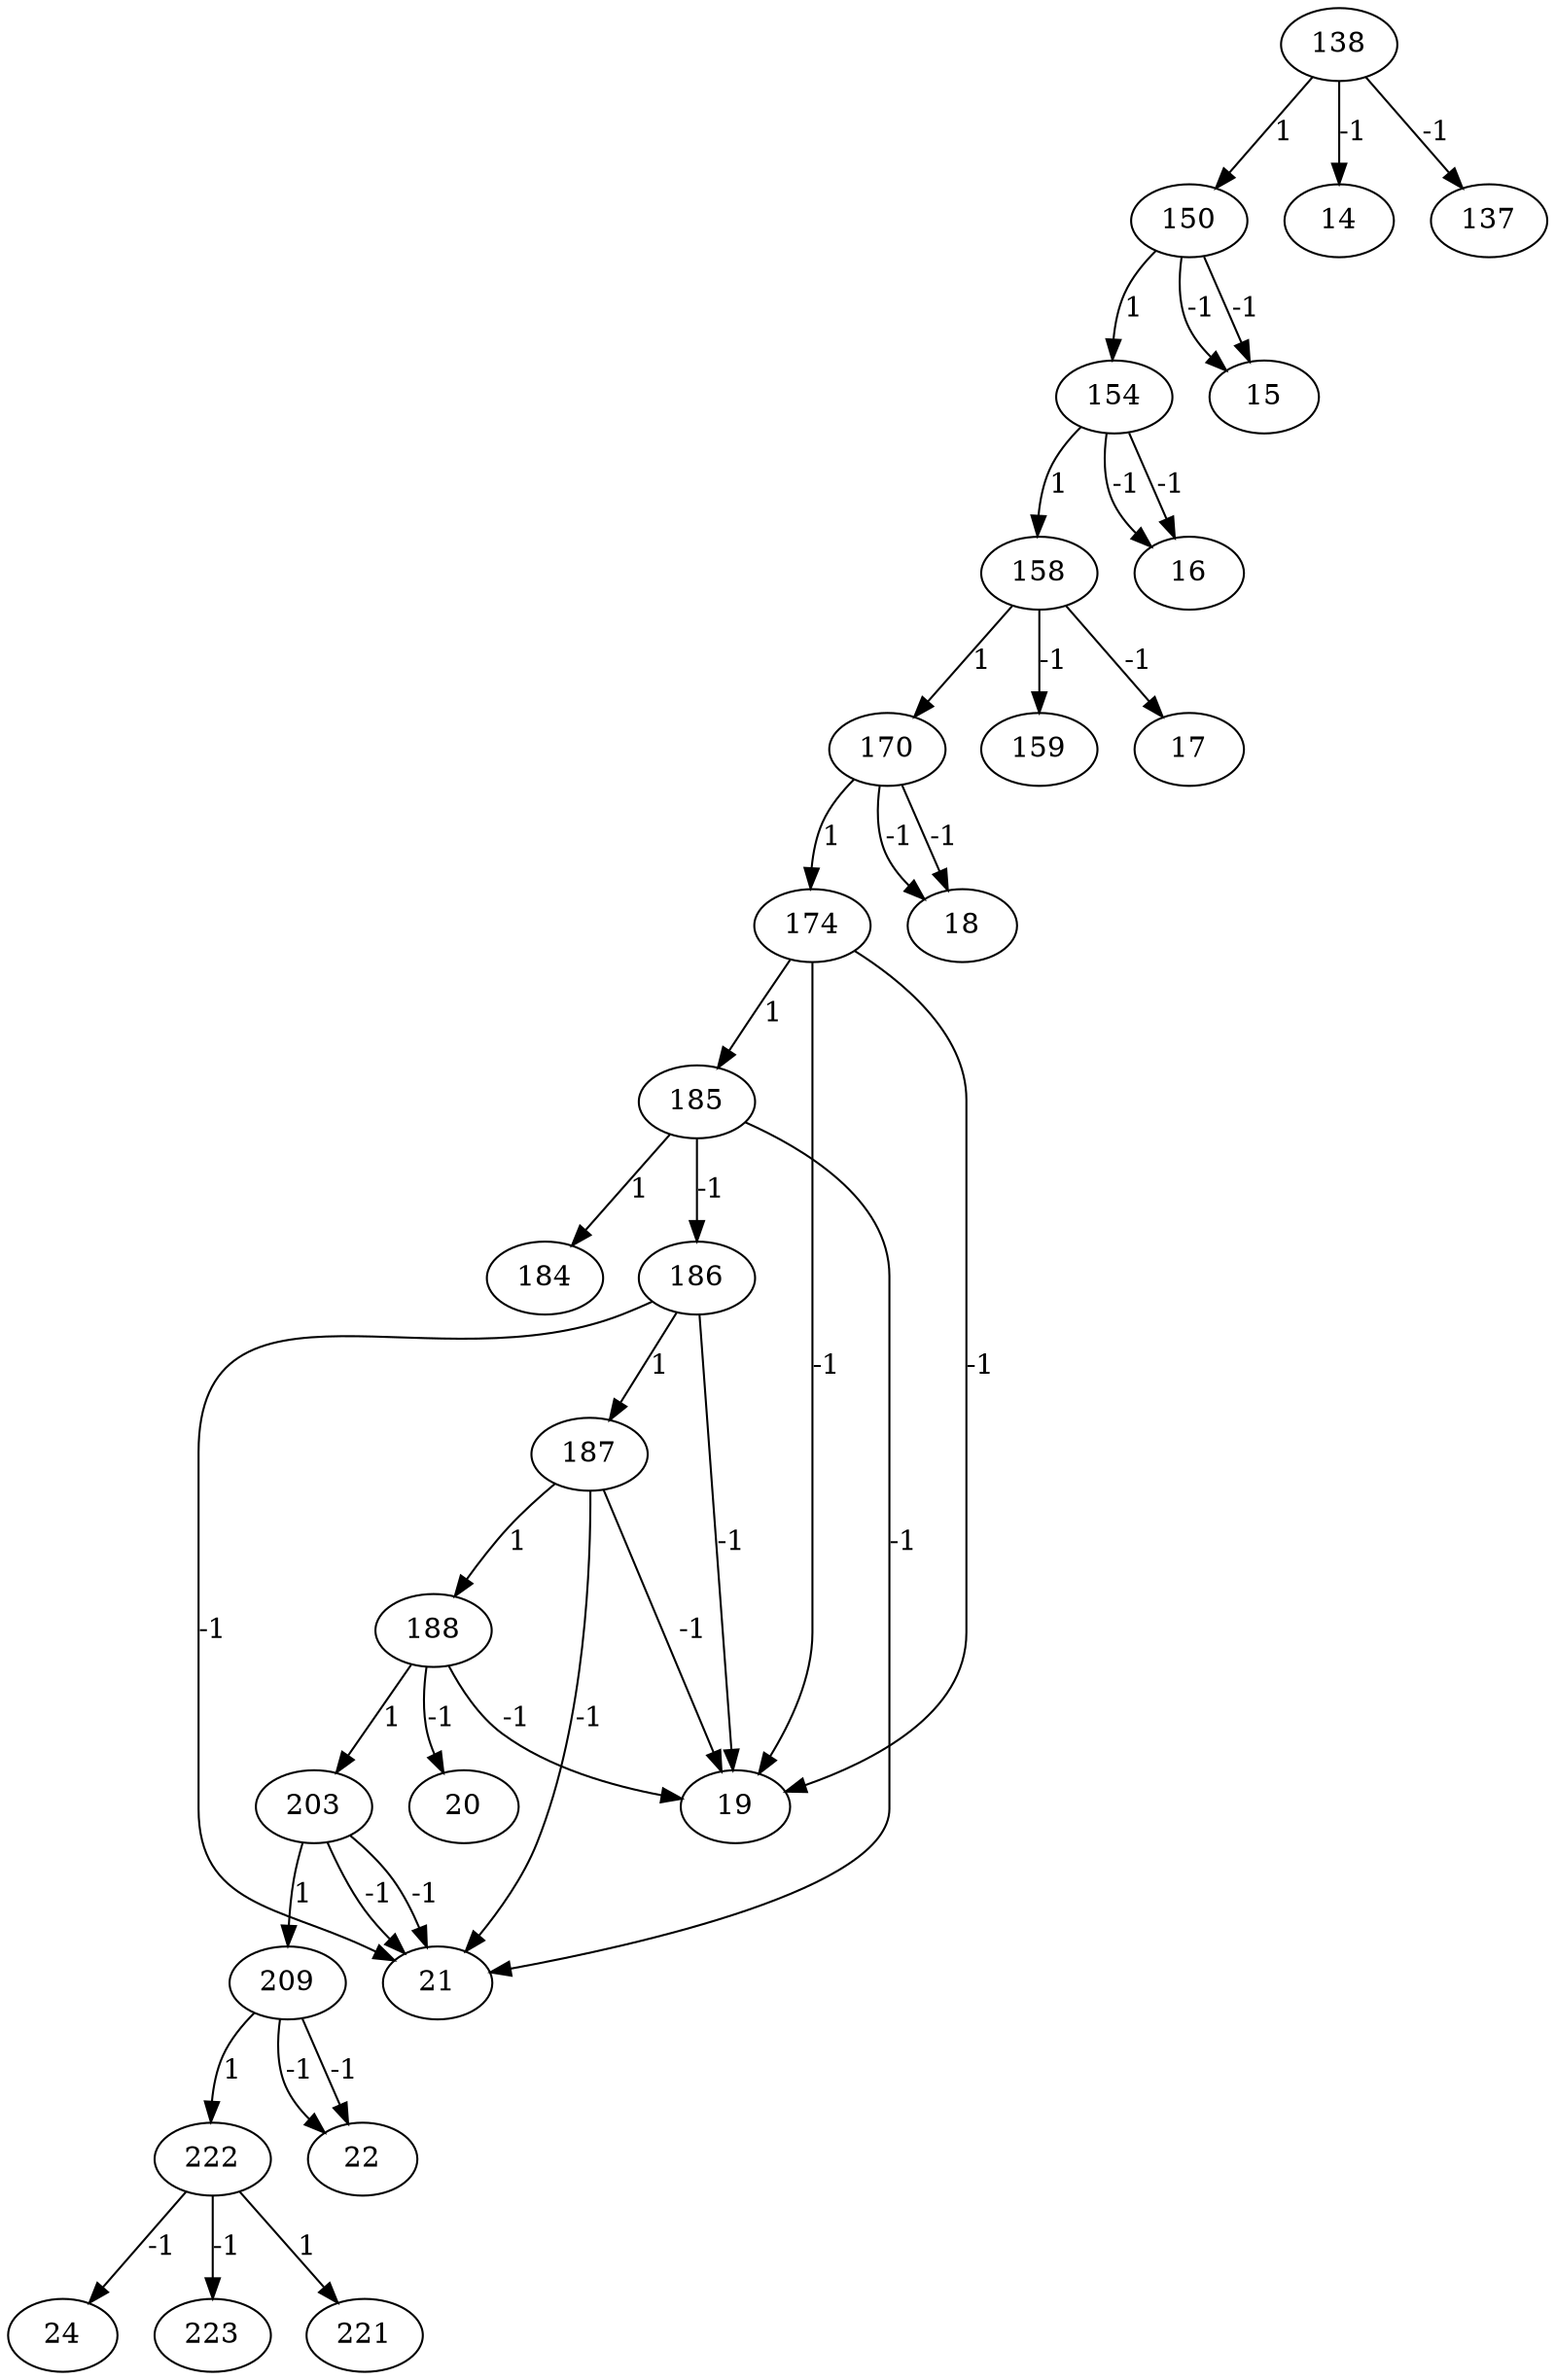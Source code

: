 digraph A {
  138  -> 150  [label="1"]; 
  138  -> 14  [label="-1"]; 
  138  -> 137  [label="-1"]; 
  150  -> 154  [label="1"]; 
  150  -> 15  [label="-1"]; 
  150  -> 15  [label="-1"]; 
  154  -> 158  [label="1"]; 
  154  -> 16  [label="-1"]; 
  154  -> 16  [label="-1"]; 
  158  -> 170  [label="1"]; 
  158  -> 159  [label="-1"]; 
  158  -> 17  [label="-1"]; 
  170  -> 174  [label="1"]; 
  170  -> 18  [label="-1"]; 
  170  -> 18  [label="-1"]; 
  174  -> 185  [label="1"]; 
  174  -> 19  [label="-1"]; 
  174  -> 19  [label="-1"]; 
  185  -> 21  [label="-1"]; 
  185  -> 186  [label="-1"]; 
  185  -> 184  [label="1"]; 
  186  -> 19  [label="-1"]; 
  186  -> 21  [label="-1"]; 
  186  -> 187  [label="1"]; 
  187  -> 19  [label="-1"]; 
  187  -> 21  [label="-1"]; 
  187  -> 188  [label="1"]; 
  188  -> 19  [label="-1"]; 
  188  -> 203  [label="1"]; 
  188  -> 20  [label="-1"]; 
  203  -> 209  [label="1"]; 
  203  -> 21  [label="-1"]; 
  203  -> 21  [label="-1"]; 
  209  -> 222  [label="1"]; 
  209  -> 22  [label="-1"]; 
  209  -> 22  [label="-1"]; 
  222  -> 24  [label="-1"]; 
  222  -> 223  [label="-1"]; 
  222  -> 221  [label="1"]; 
}
